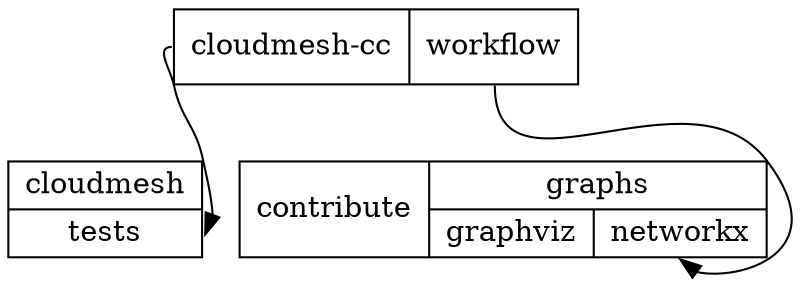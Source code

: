 digraph "files in directories" {
	node [shape=record]
	s1 [label="<d1> cloudmesh-cc | <d2> workflow"]
	s2 [label="{<d1> cloudmesh | <d2> tests}"]
	s3 [label="<d1> contribute | {<d2> graphs |{<d3> graphviz | <d4> networkx}}"]
	s1:d1 -> s2:d2
	s1:d2 -> s3:d4
}
